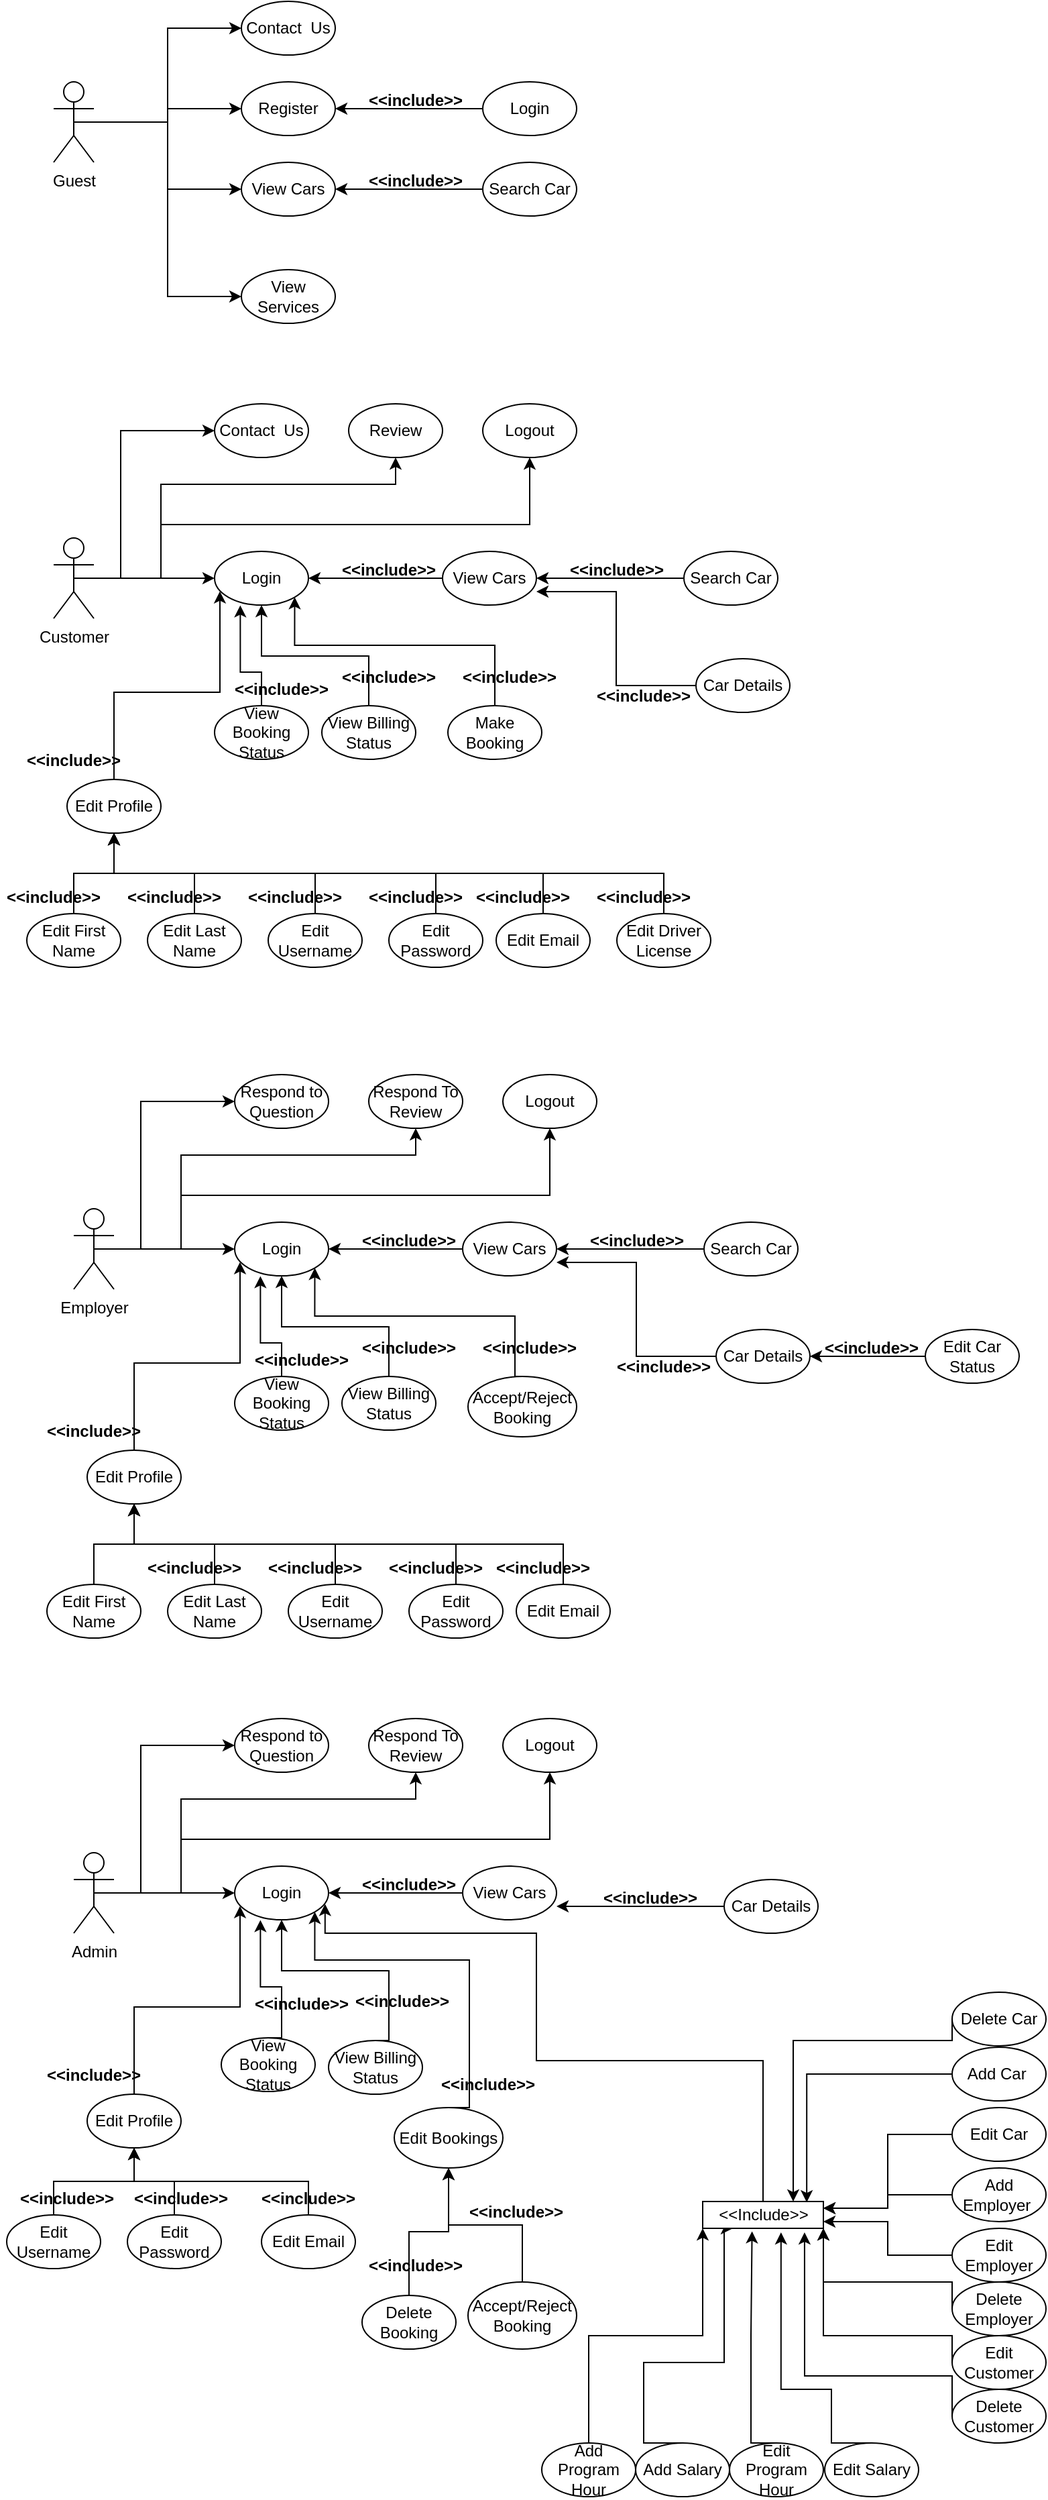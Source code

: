 <mxfile version="17.4.2" type="device"><diagram id="0hqBJmPK3wLR3zJQ7LjK" name="Page-1"><mxGraphModel dx="1038" dy="579" grid="1" gridSize="10" guides="1" tooltips="1" connect="1" arrows="1" fold="1" page="1" pageScale="1" pageWidth="827" pageHeight="1169" math="0" shadow="0"><root><mxCell id="0"/><mxCell id="1" parent="0"/><mxCell id="AiKi3YDi9k283Hp_ozmO-9" style="edgeStyle=orthogonalEdgeStyle;rounded=0;orthogonalLoop=1;jettySize=auto;html=1;exitX=0.5;exitY=0.5;exitDx=0;exitDy=0;exitPerimeter=0;entryX=0;entryY=0.5;entryDx=0;entryDy=0;" parent="1" source="AiKi3YDi9k283Hp_ozmO-1" target="AiKi3YDi9k283Hp_ozmO-4" edge="1"><mxGeometry relative="1" as="geometry"/></mxCell><mxCell id="AiKi3YDi9k283Hp_ozmO-10" style="edgeStyle=orthogonalEdgeStyle;rounded=0;orthogonalLoop=1;jettySize=auto;html=1;exitX=0.5;exitY=0.5;exitDx=0;exitDy=0;exitPerimeter=0;entryX=0;entryY=0.5;entryDx=0;entryDy=0;" parent="1" source="AiKi3YDi9k283Hp_ozmO-1" target="AiKi3YDi9k283Hp_ozmO-3" edge="1"><mxGeometry relative="1" as="geometry"/></mxCell><mxCell id="AiKi3YDi9k283Hp_ozmO-11" style="edgeStyle=orthogonalEdgeStyle;rounded=0;orthogonalLoop=1;jettySize=auto;html=1;exitX=0.5;exitY=0.5;exitDx=0;exitDy=0;exitPerimeter=0;entryX=0;entryY=0.5;entryDx=0;entryDy=0;" parent="1" source="AiKi3YDi9k283Hp_ozmO-1" target="AiKi3YDi9k283Hp_ozmO-2" edge="1"><mxGeometry relative="1" as="geometry"/></mxCell><mxCell id="AiKi3YDi9k283Hp_ozmO-12" style="edgeStyle=orthogonalEdgeStyle;rounded=0;orthogonalLoop=1;jettySize=auto;html=1;exitX=0.5;exitY=0.5;exitDx=0;exitDy=0;exitPerimeter=0;entryX=0;entryY=0.5;entryDx=0;entryDy=0;" parent="1" source="AiKi3YDi9k283Hp_ozmO-1" target="AiKi3YDi9k283Hp_ozmO-7" edge="1"><mxGeometry relative="1" as="geometry"/></mxCell><mxCell id="AiKi3YDi9k283Hp_ozmO-1" value="Guest&lt;br&gt;" style="shape=umlActor;verticalLabelPosition=bottom;verticalAlign=top;html=1;" parent="1" vertex="1"><mxGeometry x="50" y="80" width="30" height="60" as="geometry"/></mxCell><mxCell id="AiKi3YDi9k283Hp_ozmO-2" value="Contact&amp;nbsp; Us" style="ellipse;whiteSpace=wrap;html=1;" parent="1" vertex="1"><mxGeometry x="190" y="20" width="70" height="40" as="geometry"/></mxCell><mxCell id="AiKi3YDi9k283Hp_ozmO-3" value="Register" style="ellipse;whiteSpace=wrap;html=1;" parent="1" vertex="1"><mxGeometry x="190" y="80" width="70" height="40" as="geometry"/></mxCell><mxCell id="AiKi3YDi9k283Hp_ozmO-4" value="View Cars" style="ellipse;whiteSpace=wrap;html=1;" parent="1" vertex="1"><mxGeometry x="190" y="140" width="70" height="40" as="geometry"/></mxCell><mxCell id="AiKi3YDi9k283Hp_ozmO-14" style="edgeStyle=orthogonalEdgeStyle;rounded=0;orthogonalLoop=1;jettySize=auto;html=1;exitX=0;exitY=0.5;exitDx=0;exitDy=0;entryX=1;entryY=0.5;entryDx=0;entryDy=0;" parent="1" source="AiKi3YDi9k283Hp_ozmO-5" target="AiKi3YDi9k283Hp_ozmO-4" edge="1"><mxGeometry relative="1" as="geometry"/></mxCell><mxCell id="AiKi3YDi9k283Hp_ozmO-5" value="Search Car" style="ellipse;whiteSpace=wrap;html=1;" parent="1" vertex="1"><mxGeometry x="370" y="140" width="70" height="40" as="geometry"/></mxCell><mxCell id="AiKi3YDi9k283Hp_ozmO-7" value="View Services" style="ellipse;whiteSpace=wrap;html=1;" parent="1" vertex="1"><mxGeometry x="190" y="220" width="70" height="40" as="geometry"/></mxCell><mxCell id="AiKi3YDi9k283Hp_ozmO-13" style="edgeStyle=orthogonalEdgeStyle;rounded=0;orthogonalLoop=1;jettySize=auto;html=1;exitX=0;exitY=0.5;exitDx=0;exitDy=0;entryX=1;entryY=0.5;entryDx=0;entryDy=0;" parent="1" source="AiKi3YDi9k283Hp_ozmO-8" target="AiKi3YDi9k283Hp_ozmO-3" edge="1"><mxGeometry relative="1" as="geometry"/></mxCell><mxCell id="AiKi3YDi9k283Hp_ozmO-8" value="Login" style="ellipse;whiteSpace=wrap;html=1;" parent="1" vertex="1"><mxGeometry x="370" y="80" width="70" height="40" as="geometry"/></mxCell><mxCell id="AiKi3YDi9k283Hp_ozmO-15" value="&lt;&lt;include&gt;&gt;" style="text;align=center;fontStyle=1;verticalAlign=middle;spacingLeft=3;spacingRight=3;strokeColor=none;rotatable=0;points=[[0,0.5],[1,0.5]];portConstraint=eastwest;" parent="1" vertex="1"><mxGeometry x="280" y="140" width="80" height="26" as="geometry"/></mxCell><mxCell id="AiKi3YDi9k283Hp_ozmO-16" value="&lt;&lt;include&gt;&gt;" style="text;align=center;fontStyle=1;verticalAlign=middle;spacingLeft=3;spacingRight=3;strokeColor=none;rotatable=0;points=[[0,0.5],[1,0.5]];portConstraint=eastwest;" parent="1" vertex="1"><mxGeometry x="280" y="80" width="80" height="26" as="geometry"/></mxCell><mxCell id="AiKi3YDi9k283Hp_ozmO-63" style="edgeStyle=orthogonalEdgeStyle;rounded=0;orthogonalLoop=1;jettySize=auto;html=1;exitX=0.5;exitY=0.5;exitDx=0;exitDy=0;exitPerimeter=0;entryX=0;entryY=0.5;entryDx=0;entryDy=0;" parent="1" source="AiKi3YDi9k283Hp_ozmO-22" target="AiKi3YDi9k283Hp_ozmO-26" edge="1"><mxGeometry relative="1" as="geometry"/></mxCell><mxCell id="AiKi3YDi9k283Hp_ozmO-64" style="edgeStyle=orthogonalEdgeStyle;rounded=0;orthogonalLoop=1;jettySize=auto;html=1;exitX=0.5;exitY=0.5;exitDx=0;exitDy=0;exitPerimeter=0;entryX=0;entryY=0.5;entryDx=0;entryDy=0;" parent="1" source="AiKi3YDi9k283Hp_ozmO-22" target="AiKi3YDi9k283Hp_ozmO-27" edge="1"><mxGeometry relative="1" as="geometry"><Array as="points"><mxPoint x="100" y="450"/><mxPoint x="100" y="340"/></Array></mxGeometry></mxCell><mxCell id="AiKi3YDi9k283Hp_ozmO-65" style="edgeStyle=orthogonalEdgeStyle;rounded=0;orthogonalLoop=1;jettySize=auto;html=1;exitX=0.5;exitY=0.5;exitDx=0;exitDy=0;exitPerimeter=0;entryX=0.5;entryY=1;entryDx=0;entryDy=0;" parent="1" source="AiKi3YDi9k283Hp_ozmO-22" target="AiKi3YDi9k283Hp_ozmO-28" edge="1"><mxGeometry relative="1" as="geometry"><Array as="points"><mxPoint x="130" y="450"/><mxPoint x="130" y="380"/><mxPoint x="305" y="380"/></Array></mxGeometry></mxCell><mxCell id="AiKi3YDi9k283Hp_ozmO-66" style="edgeStyle=orthogonalEdgeStyle;rounded=0;orthogonalLoop=1;jettySize=auto;html=1;exitX=0.5;exitY=0.5;exitDx=0;exitDy=0;exitPerimeter=0;entryX=0.5;entryY=1;entryDx=0;entryDy=0;" parent="1" source="AiKi3YDi9k283Hp_ozmO-22" target="AiKi3YDi9k283Hp_ozmO-29" edge="1"><mxGeometry relative="1" as="geometry"><Array as="points"><mxPoint x="130" y="450"/><mxPoint x="130" y="410"/><mxPoint x="405" y="410"/></Array></mxGeometry></mxCell><mxCell id="AiKi3YDi9k283Hp_ozmO-22" value="Customer" style="shape=umlActor;verticalLabelPosition=bottom;verticalAlign=top;html=1;" parent="1" vertex="1"><mxGeometry x="50" y="420" width="30" height="60" as="geometry"/></mxCell><mxCell id="AiKi3YDi9k283Hp_ozmO-26" value="Login" style="ellipse;whiteSpace=wrap;html=1;" parent="1" vertex="1"><mxGeometry x="170" y="430" width="70" height="40" as="geometry"/></mxCell><mxCell id="AiKi3YDi9k283Hp_ozmO-27" value="Contact&amp;nbsp; Us" style="ellipse;whiteSpace=wrap;html=1;" parent="1" vertex="1"><mxGeometry x="170" y="320" width="70" height="40" as="geometry"/></mxCell><mxCell id="AiKi3YDi9k283Hp_ozmO-28" value="Review" style="ellipse;whiteSpace=wrap;html=1;" parent="1" vertex="1"><mxGeometry x="270" y="320" width="70" height="40" as="geometry"/></mxCell><mxCell id="AiKi3YDi9k283Hp_ozmO-29" value="Logout" style="ellipse;whiteSpace=wrap;html=1;" parent="1" vertex="1"><mxGeometry x="370" y="320" width="70" height="40" as="geometry"/></mxCell><mxCell id="AiKi3YDi9k283Hp_ozmO-67" style="edgeStyle=orthogonalEdgeStyle;rounded=0;orthogonalLoop=1;jettySize=auto;html=1;exitX=0;exitY=0.5;exitDx=0;exitDy=0;entryX=1;entryY=0.5;entryDx=0;entryDy=0;" parent="1" source="AiKi3YDi9k283Hp_ozmO-31" target="AiKi3YDi9k283Hp_ozmO-26" edge="1"><mxGeometry relative="1" as="geometry"/></mxCell><mxCell id="AiKi3YDi9k283Hp_ozmO-31" value="View Cars" style="ellipse;whiteSpace=wrap;html=1;" parent="1" vertex="1"><mxGeometry x="340" y="430" width="70" height="40" as="geometry"/></mxCell><mxCell id="AiKi3YDi9k283Hp_ozmO-37" style="edgeStyle=orthogonalEdgeStyle;rounded=0;orthogonalLoop=1;jettySize=auto;html=1;exitX=0;exitY=0.5;exitDx=0;exitDy=0;entryX=1;entryY=0.5;entryDx=0;entryDy=0;" parent="1" source="AiKi3YDi9k283Hp_ozmO-32" target="AiKi3YDi9k283Hp_ozmO-31" edge="1"><mxGeometry relative="1" as="geometry"/></mxCell><mxCell id="AiKi3YDi9k283Hp_ozmO-32" value="Search Car" style="ellipse;whiteSpace=wrap;html=1;" parent="1" vertex="1"><mxGeometry x="520" y="430" width="70" height="40" as="geometry"/></mxCell><mxCell id="AiKi3YDi9k283Hp_ozmO-33" value="&lt;&lt;include&gt;&gt;" style="text;align=center;fontStyle=1;verticalAlign=middle;spacingLeft=3;spacingRight=3;strokeColor=none;rotatable=0;points=[[0,0.5],[1,0.5]];portConstraint=eastwest;" parent="1" vertex="1"><mxGeometry x="430" y="430" width="80" height="26" as="geometry"/></mxCell><mxCell id="AiKi3YDi9k283Hp_ozmO-34" style="edgeStyle=orthogonalEdgeStyle;rounded=0;orthogonalLoop=1;jettySize=auto;html=1;exitX=0;exitY=0.5;exitDx=0;exitDy=0;entryX=1;entryY=0.75;entryDx=0;entryDy=0;entryPerimeter=0;" parent="1" source="AiKi3YDi9k283Hp_ozmO-35" target="AiKi3YDi9k283Hp_ozmO-31" edge="1"><mxGeometry relative="1" as="geometry"/></mxCell><mxCell id="AiKi3YDi9k283Hp_ozmO-35" value="Car Details" style="ellipse;whiteSpace=wrap;html=1;" parent="1" vertex="1"><mxGeometry x="529" y="510" width="70" height="40" as="geometry"/></mxCell><mxCell id="AiKi3YDi9k283Hp_ozmO-36" value="&lt;&lt;include&gt;&gt;" style="text;align=center;fontStyle=1;verticalAlign=middle;spacingLeft=3;spacingRight=3;strokeColor=none;rotatable=0;points=[[0,0.5],[1,0.5]];portConstraint=eastwest;" parent="1" vertex="1"><mxGeometry x="450" y="524" width="80" height="26" as="geometry"/></mxCell><mxCell id="AiKi3YDi9k283Hp_ozmO-70" style="edgeStyle=orthogonalEdgeStyle;rounded=0;orthogonalLoop=1;jettySize=auto;html=1;exitX=0.5;exitY=0;exitDx=0;exitDy=0;entryX=1;entryY=1;entryDx=0;entryDy=0;" parent="1" source="AiKi3YDi9k283Hp_ozmO-38" target="AiKi3YDi9k283Hp_ozmO-26" edge="1"><mxGeometry relative="1" as="geometry"><Array as="points"><mxPoint x="379" y="500"/><mxPoint x="230" y="500"/></Array></mxGeometry></mxCell><mxCell id="AiKi3YDi9k283Hp_ozmO-38" value="Make Booking" style="ellipse;whiteSpace=wrap;html=1;" parent="1" vertex="1"><mxGeometry x="344" y="545" width="70" height="40" as="geometry"/></mxCell><mxCell id="AiKi3YDi9k283Hp_ozmO-68" style="edgeStyle=orthogonalEdgeStyle;rounded=0;orthogonalLoop=1;jettySize=auto;html=1;exitX=0.5;exitY=0;exitDx=0;exitDy=0;entryX=0.274;entryY=1.005;entryDx=0;entryDy=0;entryPerimeter=0;" parent="1" source="AiKi3YDi9k283Hp_ozmO-39" target="AiKi3YDi9k283Hp_ozmO-26" edge="1"><mxGeometry relative="1" as="geometry"><Array as="points"><mxPoint x="205" y="520"/><mxPoint x="189" y="520"/></Array></mxGeometry></mxCell><mxCell id="AiKi3YDi9k283Hp_ozmO-39" value="View Booking Status" style="ellipse;whiteSpace=wrap;html=1;" parent="1" vertex="1"><mxGeometry x="170" y="545" width="70" height="40" as="geometry"/></mxCell><mxCell id="AiKi3YDi9k283Hp_ozmO-69" style="edgeStyle=orthogonalEdgeStyle;rounded=0;orthogonalLoop=1;jettySize=auto;html=1;exitX=0.5;exitY=0;exitDx=0;exitDy=0;entryX=0.5;entryY=1;entryDx=0;entryDy=0;" parent="1" source="AiKi3YDi9k283Hp_ozmO-40" target="AiKi3YDi9k283Hp_ozmO-26" edge="1"><mxGeometry relative="1" as="geometry"><Array as="points"><mxPoint x="285" y="508"/><mxPoint x="205" y="508"/></Array></mxGeometry></mxCell><mxCell id="AiKi3YDi9k283Hp_ozmO-40" value="View Billing Status" style="ellipse;whiteSpace=wrap;html=1;" parent="1" vertex="1"><mxGeometry x="250" y="545" width="70" height="40" as="geometry"/></mxCell><mxCell id="AiKi3YDi9k283Hp_ozmO-62" style="edgeStyle=orthogonalEdgeStyle;rounded=0;orthogonalLoop=1;jettySize=auto;html=1;exitX=0.5;exitY=0;exitDx=0;exitDy=0;entryX=0.057;entryY=0.745;entryDx=0;entryDy=0;entryPerimeter=0;" parent="1" source="AiKi3YDi9k283Hp_ozmO-41" target="AiKi3YDi9k283Hp_ozmO-26" edge="1"><mxGeometry relative="1" as="geometry"/></mxCell><mxCell id="AiKi3YDi9k283Hp_ozmO-41" value="Edit Profile" style="ellipse;whiteSpace=wrap;html=1;" parent="1" vertex="1"><mxGeometry x="60" y="600" width="70" height="40" as="geometry"/></mxCell><mxCell id="AiKi3YDi9k283Hp_ozmO-54" style="edgeStyle=orthogonalEdgeStyle;rounded=0;orthogonalLoop=1;jettySize=auto;html=1;exitX=0.5;exitY=0;exitDx=0;exitDy=0;entryX=0.5;entryY=1;entryDx=0;entryDy=0;" parent="1" source="AiKi3YDi9k283Hp_ozmO-42" target="AiKi3YDi9k283Hp_ozmO-41" edge="1"><mxGeometry relative="1" as="geometry"/></mxCell><mxCell id="AiKi3YDi9k283Hp_ozmO-42" value="Edit First Name" style="ellipse;whiteSpace=wrap;html=1;" parent="1" vertex="1"><mxGeometry x="30" y="700" width="70" height="40" as="geometry"/></mxCell><mxCell id="AiKi3YDi9k283Hp_ozmO-56" style="edgeStyle=orthogonalEdgeStyle;rounded=0;orthogonalLoop=1;jettySize=auto;html=1;exitX=0.5;exitY=0;exitDx=0;exitDy=0;entryX=0.5;entryY=1;entryDx=0;entryDy=0;" parent="1" source="AiKi3YDi9k283Hp_ozmO-43" target="AiKi3YDi9k283Hp_ozmO-41" edge="1"><mxGeometry relative="1" as="geometry"/></mxCell><mxCell id="AiKi3YDi9k283Hp_ozmO-43" value="Edit Last Name" style="ellipse;whiteSpace=wrap;html=1;" parent="1" vertex="1"><mxGeometry x="120" y="700" width="70" height="40" as="geometry"/></mxCell><mxCell id="AiKi3YDi9k283Hp_ozmO-57" style="edgeStyle=orthogonalEdgeStyle;rounded=0;orthogonalLoop=1;jettySize=auto;html=1;exitX=0.5;exitY=0;exitDx=0;exitDy=0;entryX=0.5;entryY=1;entryDx=0;entryDy=0;" parent="1" source="AiKi3YDi9k283Hp_ozmO-44" target="AiKi3YDi9k283Hp_ozmO-41" edge="1"><mxGeometry relative="1" as="geometry"/></mxCell><mxCell id="AiKi3YDi9k283Hp_ozmO-44" value="Edit Username" style="ellipse;whiteSpace=wrap;html=1;" parent="1" vertex="1"><mxGeometry x="210" y="700" width="70" height="40" as="geometry"/></mxCell><mxCell id="AiKi3YDi9k283Hp_ozmO-59" style="edgeStyle=orthogonalEdgeStyle;rounded=0;orthogonalLoop=1;jettySize=auto;html=1;exitX=0.5;exitY=0;exitDx=0;exitDy=0;entryX=0.5;entryY=1;entryDx=0;entryDy=0;" parent="1" source="AiKi3YDi9k283Hp_ozmO-45" target="AiKi3YDi9k283Hp_ozmO-41" edge="1"><mxGeometry relative="1" as="geometry"/></mxCell><mxCell id="AiKi3YDi9k283Hp_ozmO-45" value="Edit Password" style="ellipse;whiteSpace=wrap;html=1;" parent="1" vertex="1"><mxGeometry x="300" y="700" width="70" height="40" as="geometry"/></mxCell><mxCell id="AiKi3YDi9k283Hp_ozmO-60" style="edgeStyle=orthogonalEdgeStyle;rounded=0;orthogonalLoop=1;jettySize=auto;html=1;exitX=0.5;exitY=0;exitDx=0;exitDy=0;entryX=0.5;entryY=1;entryDx=0;entryDy=0;" parent="1" source="AiKi3YDi9k283Hp_ozmO-46" target="AiKi3YDi9k283Hp_ozmO-41" edge="1"><mxGeometry relative="1" as="geometry"/></mxCell><mxCell id="AiKi3YDi9k283Hp_ozmO-46" value="Edit Email" style="ellipse;whiteSpace=wrap;html=1;" parent="1" vertex="1"><mxGeometry x="380" y="700" width="70" height="40" as="geometry"/></mxCell><mxCell id="AiKi3YDi9k283Hp_ozmO-61" style="edgeStyle=orthogonalEdgeStyle;rounded=0;orthogonalLoop=1;jettySize=auto;html=1;exitX=0.5;exitY=0;exitDx=0;exitDy=0;entryX=0.5;entryY=1;entryDx=0;entryDy=0;" parent="1" source="AiKi3YDi9k283Hp_ozmO-47" target="AiKi3YDi9k283Hp_ozmO-41" edge="1"><mxGeometry relative="1" as="geometry"/></mxCell><mxCell id="AiKi3YDi9k283Hp_ozmO-47" value="Edit Driver License" style="ellipse;whiteSpace=wrap;html=1;" parent="1" vertex="1"><mxGeometry x="470" y="700" width="70" height="40" as="geometry"/></mxCell><mxCell id="AiKi3YDi9k283Hp_ozmO-71" value="&lt;&lt;include&gt;&gt;" style="text;align=center;fontStyle=1;verticalAlign=middle;spacingLeft=3;spacingRight=3;strokeColor=none;rotatable=0;points=[[0,0.5],[1,0.5]];portConstraint=eastwest;" parent="1" vertex="1"><mxGeometry x="450" y="674" width="80" height="26" as="geometry"/></mxCell><mxCell id="AiKi3YDi9k283Hp_ozmO-72" value="&lt;&lt;include&gt;&gt;" style="text;align=center;fontStyle=1;verticalAlign=middle;spacingLeft=3;spacingRight=3;strokeColor=none;rotatable=0;points=[[0,0.5],[1,0.5]];portConstraint=eastwest;" parent="1" vertex="1"><mxGeometry x="360" y="674" width="80" height="26" as="geometry"/></mxCell><mxCell id="AiKi3YDi9k283Hp_ozmO-73" value="&lt;&lt;include&gt;&gt;" style="text;align=center;fontStyle=1;verticalAlign=middle;spacingLeft=3;spacingRight=3;strokeColor=none;rotatable=0;points=[[0,0.5],[1,0.5]];portConstraint=eastwest;" parent="1" vertex="1"><mxGeometry x="280" y="674" width="80" height="26" as="geometry"/></mxCell><mxCell id="AiKi3YDi9k283Hp_ozmO-74" value="&lt;&lt;include&gt;&gt;" style="text;align=center;fontStyle=1;verticalAlign=middle;spacingLeft=3;spacingRight=3;strokeColor=none;rotatable=0;points=[[0,0.5],[1,0.5]];portConstraint=eastwest;" parent="1" vertex="1"><mxGeometry x="190" y="674" width="80" height="26" as="geometry"/></mxCell><mxCell id="AiKi3YDi9k283Hp_ozmO-75" value="&lt;&lt;include&gt;&gt;" style="text;align=center;fontStyle=1;verticalAlign=middle;spacingLeft=3;spacingRight=3;strokeColor=none;rotatable=0;points=[[0,0.5],[1,0.5]];portConstraint=eastwest;" parent="1" vertex="1"><mxGeometry x="100" y="674" width="80" height="26" as="geometry"/></mxCell><mxCell id="AiKi3YDi9k283Hp_ozmO-76" value="&lt;&lt;include&gt;&gt;" style="text;align=center;fontStyle=1;verticalAlign=middle;spacingLeft=3;spacingRight=3;strokeColor=none;rotatable=0;points=[[0,0.5],[1,0.5]];portConstraint=eastwest;" parent="1" vertex="1"><mxGeometry x="10" y="674" width="80" height="26" as="geometry"/></mxCell><mxCell id="AiKi3YDi9k283Hp_ozmO-77" value="&lt;&lt;include&gt;&gt;" style="text;align=center;fontStyle=1;verticalAlign=middle;spacingLeft=3;spacingRight=3;strokeColor=none;rotatable=0;points=[[0,0.5],[1,0.5]];portConstraint=eastwest;" parent="1" vertex="1"><mxGeometry x="350" y="510" width="80" height="26" as="geometry"/></mxCell><mxCell id="AiKi3YDi9k283Hp_ozmO-78" value="&lt;&lt;include&gt;&gt;" style="text;align=center;fontStyle=1;verticalAlign=middle;spacingLeft=3;spacingRight=3;strokeColor=none;rotatable=0;points=[[0,0.5],[1,0.5]];portConstraint=eastwest;" parent="1" vertex="1"><mxGeometry x="260" y="510" width="80" height="26" as="geometry"/></mxCell><mxCell id="AiKi3YDi9k283Hp_ozmO-79" value="&lt;&lt;include&gt;&gt;" style="text;align=center;fontStyle=1;verticalAlign=middle;spacingLeft=3;spacingRight=3;strokeColor=none;rotatable=0;points=[[0,0.5],[1,0.5]];portConstraint=eastwest;" parent="1" vertex="1"><mxGeometry x="25" y="572" width="80" height="26" as="geometry"/></mxCell><mxCell id="AiKi3YDi9k283Hp_ozmO-80" value="&lt;&lt;include&gt;&gt;" style="text;align=center;fontStyle=1;verticalAlign=middle;spacingLeft=3;spacingRight=3;strokeColor=none;rotatable=0;points=[[0,0.5],[1,0.5]];portConstraint=eastwest;" parent="1" vertex="1"><mxGeometry x="180" y="519" width="80" height="26" as="geometry"/></mxCell><mxCell id="AiKi3YDi9k283Hp_ozmO-81" value="&lt;&lt;include&gt;&gt;" style="text;align=center;fontStyle=1;verticalAlign=middle;spacingLeft=3;spacingRight=3;strokeColor=none;rotatable=0;points=[[0,0.5],[1,0.5]];portConstraint=eastwest;" parent="1" vertex="1"><mxGeometry x="260" y="430" width="80" height="26" as="geometry"/></mxCell><mxCell id="AiKi3YDi9k283Hp_ozmO-85" style="edgeStyle=orthogonalEdgeStyle;rounded=0;orthogonalLoop=1;jettySize=auto;html=1;exitX=0.5;exitY=0.5;exitDx=0;exitDy=0;exitPerimeter=0;entryX=0;entryY=0.5;entryDx=0;entryDy=0;" parent="1" source="AiKi3YDi9k283Hp_ozmO-89" target="AiKi3YDi9k283Hp_ozmO-90" edge="1"><mxGeometry relative="1" as="geometry"/></mxCell><mxCell id="AiKi3YDi9k283Hp_ozmO-86" style="edgeStyle=orthogonalEdgeStyle;rounded=0;orthogonalLoop=1;jettySize=auto;html=1;exitX=0.5;exitY=0.5;exitDx=0;exitDy=0;exitPerimeter=0;entryX=0;entryY=0.5;entryDx=0;entryDy=0;" parent="1" source="AiKi3YDi9k283Hp_ozmO-89" target="AiKi3YDi9k283Hp_ozmO-91" edge="1"><mxGeometry relative="1" as="geometry"><Array as="points"><mxPoint x="115" y="950"/><mxPoint x="115" y="840"/></Array></mxGeometry></mxCell><mxCell id="AiKi3YDi9k283Hp_ozmO-87" style="edgeStyle=orthogonalEdgeStyle;rounded=0;orthogonalLoop=1;jettySize=auto;html=1;exitX=0.5;exitY=0.5;exitDx=0;exitDy=0;exitPerimeter=0;entryX=0.5;entryY=1;entryDx=0;entryDy=0;" parent="1" source="AiKi3YDi9k283Hp_ozmO-89" target="AiKi3YDi9k283Hp_ozmO-92" edge="1"><mxGeometry relative="1" as="geometry"><Array as="points"><mxPoint x="145" y="950"/><mxPoint x="145" y="880"/><mxPoint x="320" y="880"/></Array></mxGeometry></mxCell><mxCell id="AiKi3YDi9k283Hp_ozmO-88" style="edgeStyle=orthogonalEdgeStyle;rounded=0;orthogonalLoop=1;jettySize=auto;html=1;exitX=0.5;exitY=0.5;exitDx=0;exitDy=0;exitPerimeter=0;entryX=0.5;entryY=1;entryDx=0;entryDy=0;" parent="1" source="AiKi3YDi9k283Hp_ozmO-89" target="AiKi3YDi9k283Hp_ozmO-93" edge="1"><mxGeometry relative="1" as="geometry"><Array as="points"><mxPoint x="145" y="950"/><mxPoint x="145" y="910"/><mxPoint x="420" y="910"/></Array></mxGeometry></mxCell><mxCell id="AiKi3YDi9k283Hp_ozmO-89" value="Employer" style="shape=umlActor;verticalLabelPosition=bottom;verticalAlign=top;html=1;" parent="1" vertex="1"><mxGeometry x="65" y="920" width="30" height="60" as="geometry"/></mxCell><mxCell id="AiKi3YDi9k283Hp_ozmO-90" value="Login" style="ellipse;whiteSpace=wrap;html=1;" parent="1" vertex="1"><mxGeometry x="185" y="930" width="70" height="40" as="geometry"/></mxCell><mxCell id="AiKi3YDi9k283Hp_ozmO-91" value="Respond to Question" style="ellipse;whiteSpace=wrap;html=1;" parent="1" vertex="1"><mxGeometry x="185" y="820" width="70" height="40" as="geometry"/></mxCell><mxCell id="AiKi3YDi9k283Hp_ozmO-92" value="Respond To Review" style="ellipse;whiteSpace=wrap;html=1;" parent="1" vertex="1"><mxGeometry x="285" y="820" width="70" height="40" as="geometry"/></mxCell><mxCell id="AiKi3YDi9k283Hp_ozmO-93" value="Logout" style="ellipse;whiteSpace=wrap;html=1;" parent="1" vertex="1"><mxGeometry x="385" y="820" width="70" height="40" as="geometry"/></mxCell><mxCell id="AiKi3YDi9k283Hp_ozmO-94" style="edgeStyle=orthogonalEdgeStyle;rounded=0;orthogonalLoop=1;jettySize=auto;html=1;exitX=0;exitY=0.5;exitDx=0;exitDy=0;entryX=1;entryY=0.5;entryDx=0;entryDy=0;" parent="1" source="AiKi3YDi9k283Hp_ozmO-95" target="AiKi3YDi9k283Hp_ozmO-90" edge="1"><mxGeometry relative="1" as="geometry"/></mxCell><mxCell id="AiKi3YDi9k283Hp_ozmO-95" value="View Cars" style="ellipse;whiteSpace=wrap;html=1;" parent="1" vertex="1"><mxGeometry x="355" y="930" width="70" height="40" as="geometry"/></mxCell><mxCell id="AiKi3YDi9k283Hp_ozmO-96" style="edgeStyle=orthogonalEdgeStyle;rounded=0;orthogonalLoop=1;jettySize=auto;html=1;exitX=0;exitY=0.5;exitDx=0;exitDy=0;entryX=1;entryY=0.5;entryDx=0;entryDy=0;" parent="1" source="AiKi3YDi9k283Hp_ozmO-97" target="AiKi3YDi9k283Hp_ozmO-95" edge="1"><mxGeometry relative="1" as="geometry"/></mxCell><mxCell id="AiKi3YDi9k283Hp_ozmO-97" value="Search Car" style="ellipse;whiteSpace=wrap;html=1;" parent="1" vertex="1"><mxGeometry x="535" y="930" width="70" height="40" as="geometry"/></mxCell><mxCell id="AiKi3YDi9k283Hp_ozmO-98" value="&lt;&lt;include&gt;&gt;" style="text;align=center;fontStyle=1;verticalAlign=middle;spacingLeft=3;spacingRight=3;strokeColor=none;rotatable=0;points=[[0,0.5],[1,0.5]];portConstraint=eastwest;" parent="1" vertex="1"><mxGeometry x="445" y="930" width="80" height="26" as="geometry"/></mxCell><mxCell id="AiKi3YDi9k283Hp_ozmO-99" style="edgeStyle=orthogonalEdgeStyle;rounded=0;orthogonalLoop=1;jettySize=auto;html=1;exitX=0;exitY=0.5;exitDx=0;exitDy=0;entryX=1;entryY=0.75;entryDx=0;entryDy=0;entryPerimeter=0;" parent="1" source="AiKi3YDi9k283Hp_ozmO-100" target="AiKi3YDi9k283Hp_ozmO-95" edge="1"><mxGeometry relative="1" as="geometry"/></mxCell><mxCell id="AiKi3YDi9k283Hp_ozmO-100" value="Car Details" style="ellipse;whiteSpace=wrap;html=1;" parent="1" vertex="1"><mxGeometry x="544" y="1010" width="70" height="40" as="geometry"/></mxCell><mxCell id="AiKi3YDi9k283Hp_ozmO-101" value="&lt;&lt;include&gt;&gt;" style="text;align=center;fontStyle=1;verticalAlign=middle;spacingLeft=3;spacingRight=3;strokeColor=none;rotatable=0;points=[[0,0.5],[1,0.5]];portConstraint=eastwest;" parent="1" vertex="1"><mxGeometry x="465" y="1024" width="80" height="26" as="geometry"/></mxCell><mxCell id="AiKi3YDi9k283Hp_ozmO-102" style="edgeStyle=orthogonalEdgeStyle;rounded=0;orthogonalLoop=1;jettySize=auto;html=1;exitX=0.5;exitY=0;exitDx=0;exitDy=0;entryX=1;entryY=1;entryDx=0;entryDy=0;" parent="1" source="AiKi3YDi9k283Hp_ozmO-103" target="AiKi3YDi9k283Hp_ozmO-90" edge="1"><mxGeometry relative="1" as="geometry"><Array as="points"><mxPoint x="394" y="1000"/><mxPoint x="245" y="1000"/></Array></mxGeometry></mxCell><mxCell id="AiKi3YDi9k283Hp_ozmO-103" value="Accept/Reject Booking" style="ellipse;whiteSpace=wrap;html=1;" parent="1" vertex="1"><mxGeometry x="359" y="1045" width="81" height="45" as="geometry"/></mxCell><mxCell id="AiKi3YDi9k283Hp_ozmO-104" style="edgeStyle=orthogonalEdgeStyle;rounded=0;orthogonalLoop=1;jettySize=auto;html=1;exitX=0.5;exitY=0;exitDx=0;exitDy=0;entryX=0.274;entryY=1.005;entryDx=0;entryDy=0;entryPerimeter=0;" parent="1" source="AiKi3YDi9k283Hp_ozmO-105" target="AiKi3YDi9k283Hp_ozmO-90" edge="1"><mxGeometry relative="1" as="geometry"><Array as="points"><mxPoint x="220" y="1020"/><mxPoint x="204" y="1020"/></Array></mxGeometry></mxCell><mxCell id="AiKi3YDi9k283Hp_ozmO-105" value="View Booking Status" style="ellipse;whiteSpace=wrap;html=1;" parent="1" vertex="1"><mxGeometry x="185" y="1045" width="70" height="40" as="geometry"/></mxCell><mxCell id="AiKi3YDi9k283Hp_ozmO-106" style="edgeStyle=orthogonalEdgeStyle;rounded=0;orthogonalLoop=1;jettySize=auto;html=1;exitX=0.5;exitY=0;exitDx=0;exitDy=0;entryX=0.5;entryY=1;entryDx=0;entryDy=0;" parent="1" source="AiKi3YDi9k283Hp_ozmO-107" target="AiKi3YDi9k283Hp_ozmO-90" edge="1"><mxGeometry relative="1" as="geometry"><Array as="points"><mxPoint x="300" y="1008"/><mxPoint x="220" y="1008"/></Array></mxGeometry></mxCell><mxCell id="AiKi3YDi9k283Hp_ozmO-107" value="View Billing Status" style="ellipse;whiteSpace=wrap;html=1;" parent="1" vertex="1"><mxGeometry x="265" y="1045" width="70" height="40" as="geometry"/></mxCell><mxCell id="AiKi3YDi9k283Hp_ozmO-108" style="edgeStyle=orthogonalEdgeStyle;rounded=0;orthogonalLoop=1;jettySize=auto;html=1;exitX=0.5;exitY=0;exitDx=0;exitDy=0;entryX=0.057;entryY=0.745;entryDx=0;entryDy=0;entryPerimeter=0;" parent="1" source="AiKi3YDi9k283Hp_ozmO-109" target="AiKi3YDi9k283Hp_ozmO-90" edge="1"><mxGeometry relative="1" as="geometry"/></mxCell><mxCell id="AiKi3YDi9k283Hp_ozmO-109" value="Edit Profile" style="ellipse;whiteSpace=wrap;html=1;" parent="1" vertex="1"><mxGeometry x="75" y="1100" width="70" height="40" as="geometry"/></mxCell><mxCell id="AiKi3YDi9k283Hp_ozmO-110" style="edgeStyle=orthogonalEdgeStyle;rounded=0;orthogonalLoop=1;jettySize=auto;html=1;exitX=0.5;exitY=0;exitDx=0;exitDy=0;entryX=0.5;entryY=1;entryDx=0;entryDy=0;" parent="1" source="AiKi3YDi9k283Hp_ozmO-111" target="AiKi3YDi9k283Hp_ozmO-109" edge="1"><mxGeometry relative="1" as="geometry"/></mxCell><mxCell id="AiKi3YDi9k283Hp_ozmO-111" value="Edit First Name" style="ellipse;whiteSpace=wrap;html=1;" parent="1" vertex="1"><mxGeometry x="45" y="1200" width="70" height="40" as="geometry"/></mxCell><mxCell id="AiKi3YDi9k283Hp_ozmO-112" style="edgeStyle=orthogonalEdgeStyle;rounded=0;orthogonalLoop=1;jettySize=auto;html=1;exitX=0.5;exitY=0;exitDx=0;exitDy=0;entryX=0.5;entryY=1;entryDx=0;entryDy=0;" parent="1" source="AiKi3YDi9k283Hp_ozmO-113" target="AiKi3YDi9k283Hp_ozmO-109" edge="1"><mxGeometry relative="1" as="geometry"/></mxCell><mxCell id="AiKi3YDi9k283Hp_ozmO-113" value="Edit Last Name" style="ellipse;whiteSpace=wrap;html=1;" parent="1" vertex="1"><mxGeometry x="135" y="1200" width="70" height="40" as="geometry"/></mxCell><mxCell id="AiKi3YDi9k283Hp_ozmO-114" style="edgeStyle=orthogonalEdgeStyle;rounded=0;orthogonalLoop=1;jettySize=auto;html=1;exitX=0.5;exitY=0;exitDx=0;exitDy=0;entryX=0.5;entryY=1;entryDx=0;entryDy=0;" parent="1" source="AiKi3YDi9k283Hp_ozmO-115" target="AiKi3YDi9k283Hp_ozmO-109" edge="1"><mxGeometry relative="1" as="geometry"/></mxCell><mxCell id="AiKi3YDi9k283Hp_ozmO-115" value="Edit Username" style="ellipse;whiteSpace=wrap;html=1;" parent="1" vertex="1"><mxGeometry x="225" y="1200" width="70" height="40" as="geometry"/></mxCell><mxCell id="AiKi3YDi9k283Hp_ozmO-116" style="edgeStyle=orthogonalEdgeStyle;rounded=0;orthogonalLoop=1;jettySize=auto;html=1;exitX=0.5;exitY=0;exitDx=0;exitDy=0;entryX=0.5;entryY=1;entryDx=0;entryDy=0;" parent="1" source="AiKi3YDi9k283Hp_ozmO-117" target="AiKi3YDi9k283Hp_ozmO-109" edge="1"><mxGeometry relative="1" as="geometry"/></mxCell><mxCell id="AiKi3YDi9k283Hp_ozmO-117" value="Edit Password" style="ellipse;whiteSpace=wrap;html=1;" parent="1" vertex="1"><mxGeometry x="315" y="1200" width="70" height="40" as="geometry"/></mxCell><mxCell id="AiKi3YDi9k283Hp_ozmO-118" style="edgeStyle=orthogonalEdgeStyle;rounded=0;orthogonalLoop=1;jettySize=auto;html=1;exitX=0.5;exitY=0;exitDx=0;exitDy=0;entryX=0.5;entryY=1;entryDx=0;entryDy=0;" parent="1" source="AiKi3YDi9k283Hp_ozmO-119" target="AiKi3YDi9k283Hp_ozmO-109" edge="1"><mxGeometry relative="1" as="geometry"/></mxCell><mxCell id="AiKi3YDi9k283Hp_ozmO-119" value="Edit Email" style="ellipse;whiteSpace=wrap;html=1;" parent="1" vertex="1"><mxGeometry x="395" y="1200" width="70" height="40" as="geometry"/></mxCell><mxCell id="AiKi3YDi9k283Hp_ozmO-123" value="&lt;&lt;include&gt;&gt;" style="text;align=center;fontStyle=1;verticalAlign=middle;spacingLeft=3;spacingRight=3;strokeColor=none;rotatable=0;points=[[0,0.5],[1,0.5]];portConstraint=eastwest;" parent="1" vertex="1"><mxGeometry x="375" y="1174" width="80" height="26" as="geometry"/></mxCell><mxCell id="AiKi3YDi9k283Hp_ozmO-124" value="&lt;&lt;include&gt;&gt;" style="text;align=center;fontStyle=1;verticalAlign=middle;spacingLeft=3;spacingRight=3;strokeColor=none;rotatable=0;points=[[0,0.5],[1,0.5]];portConstraint=eastwest;" parent="1" vertex="1"><mxGeometry x="295" y="1174" width="80" height="26" as="geometry"/></mxCell><mxCell id="AiKi3YDi9k283Hp_ozmO-125" value="&lt;&lt;include&gt;&gt;" style="text;align=center;fontStyle=1;verticalAlign=middle;spacingLeft=3;spacingRight=3;strokeColor=none;rotatable=0;points=[[0,0.5],[1,0.5]];portConstraint=eastwest;" parent="1" vertex="1"><mxGeometry x="205" y="1174" width="80" height="26" as="geometry"/></mxCell><mxCell id="AiKi3YDi9k283Hp_ozmO-126" value="&lt;&lt;include&gt;&gt;" style="text;align=center;fontStyle=1;verticalAlign=middle;spacingLeft=3;spacingRight=3;strokeColor=none;rotatable=0;points=[[0,0.5],[1,0.5]];portConstraint=eastwest;" parent="1" vertex="1"><mxGeometry x="115" y="1174" width="80" height="26" as="geometry"/></mxCell><mxCell id="AiKi3YDi9k283Hp_ozmO-127" value="&lt;&lt;include&gt;&gt;" style="text;align=center;fontStyle=1;verticalAlign=middle;spacingLeft=3;spacingRight=3;strokeColor=none;rotatable=0;points=[[0,0.5],[1,0.5]];portConstraint=eastwest;" parent="1" vertex="1"><mxGeometry x="365" y="1010" width="80" height="26" as="geometry"/></mxCell><mxCell id="AiKi3YDi9k283Hp_ozmO-128" value="&lt;&lt;include&gt;&gt;" style="text;align=center;fontStyle=1;verticalAlign=middle;spacingLeft=3;spacingRight=3;strokeColor=none;rotatable=0;points=[[0,0.5],[1,0.5]];portConstraint=eastwest;" parent="1" vertex="1"><mxGeometry x="275" y="1010" width="80" height="26" as="geometry"/></mxCell><mxCell id="AiKi3YDi9k283Hp_ozmO-129" value="&lt;&lt;include&gt;&gt;" style="text;align=center;fontStyle=1;verticalAlign=middle;spacingLeft=3;spacingRight=3;strokeColor=none;rotatable=0;points=[[0,0.5],[1,0.5]];portConstraint=eastwest;" parent="1" vertex="1"><mxGeometry x="40" y="1072" width="80" height="26" as="geometry"/></mxCell><mxCell id="AiKi3YDi9k283Hp_ozmO-130" value="&lt;&lt;include&gt;&gt;" style="text;align=center;fontStyle=1;verticalAlign=middle;spacingLeft=3;spacingRight=3;strokeColor=none;rotatable=0;points=[[0,0.5],[1,0.5]];portConstraint=eastwest;" parent="1" vertex="1"><mxGeometry x="195" y="1019" width="80" height="26" as="geometry"/></mxCell><mxCell id="AiKi3YDi9k283Hp_ozmO-131" value="&lt;&lt;include&gt;&gt;" style="text;align=center;fontStyle=1;verticalAlign=middle;spacingLeft=3;spacingRight=3;strokeColor=none;rotatable=0;points=[[0,0.5],[1,0.5]];portConstraint=eastwest;" parent="1" vertex="1"><mxGeometry x="275" y="930" width="80" height="26" as="geometry"/></mxCell><mxCell id="AiKi3YDi9k283Hp_ozmO-136" style="edgeStyle=orthogonalEdgeStyle;rounded=0;orthogonalLoop=1;jettySize=auto;html=1;exitX=0;exitY=0.5;exitDx=0;exitDy=0;entryX=1;entryY=0.5;entryDx=0;entryDy=0;" parent="1" source="AiKi3YDi9k283Hp_ozmO-135" target="AiKi3YDi9k283Hp_ozmO-100" edge="1"><mxGeometry relative="1" as="geometry"/></mxCell><mxCell id="AiKi3YDi9k283Hp_ozmO-135" value="Edit Car Status" style="ellipse;whiteSpace=wrap;html=1;" parent="1" vertex="1"><mxGeometry x="700" y="1010" width="70" height="40" as="geometry"/></mxCell><mxCell id="AiKi3YDi9k283Hp_ozmO-137" value="&lt;&lt;include&gt;&gt;" style="text;align=center;fontStyle=1;verticalAlign=middle;spacingLeft=3;spacingRight=3;strokeColor=none;rotatable=0;points=[[0,0.5],[1,0.5]];portConstraint=eastwest;" parent="1" vertex="1"><mxGeometry x="620" y="1010" width="80" height="26" as="geometry"/></mxCell><mxCell id="AiKi3YDi9k283Hp_ozmO-138" style="edgeStyle=orthogonalEdgeStyle;rounded=0;orthogonalLoop=1;jettySize=auto;html=1;exitX=0.5;exitY=0.5;exitDx=0;exitDy=0;exitPerimeter=0;entryX=0;entryY=0.5;entryDx=0;entryDy=0;" parent="1" source="AiKi3YDi9k283Hp_ozmO-142" target="AiKi3YDi9k283Hp_ozmO-143" edge="1"><mxGeometry relative="1" as="geometry"/></mxCell><mxCell id="AiKi3YDi9k283Hp_ozmO-139" style="edgeStyle=orthogonalEdgeStyle;rounded=0;orthogonalLoop=1;jettySize=auto;html=1;exitX=0.5;exitY=0.5;exitDx=0;exitDy=0;exitPerimeter=0;entryX=0;entryY=0.5;entryDx=0;entryDy=0;" parent="1" source="AiKi3YDi9k283Hp_ozmO-142" target="AiKi3YDi9k283Hp_ozmO-144" edge="1"><mxGeometry relative="1" as="geometry"><Array as="points"><mxPoint x="115" y="1430"/><mxPoint x="115" y="1320"/></Array></mxGeometry></mxCell><mxCell id="AiKi3YDi9k283Hp_ozmO-140" style="edgeStyle=orthogonalEdgeStyle;rounded=0;orthogonalLoop=1;jettySize=auto;html=1;exitX=0.5;exitY=0.5;exitDx=0;exitDy=0;exitPerimeter=0;entryX=0.5;entryY=1;entryDx=0;entryDy=0;" parent="1" source="AiKi3YDi9k283Hp_ozmO-142" target="AiKi3YDi9k283Hp_ozmO-145" edge="1"><mxGeometry relative="1" as="geometry"><Array as="points"><mxPoint x="145" y="1430"/><mxPoint x="145" y="1360"/><mxPoint x="320" y="1360"/></Array></mxGeometry></mxCell><mxCell id="AiKi3YDi9k283Hp_ozmO-141" style="edgeStyle=orthogonalEdgeStyle;rounded=0;orthogonalLoop=1;jettySize=auto;html=1;exitX=0.5;exitY=0.5;exitDx=0;exitDy=0;exitPerimeter=0;entryX=0.5;entryY=1;entryDx=0;entryDy=0;" parent="1" source="AiKi3YDi9k283Hp_ozmO-142" target="AiKi3YDi9k283Hp_ozmO-146" edge="1"><mxGeometry relative="1" as="geometry"><Array as="points"><mxPoint x="145" y="1430"/><mxPoint x="145" y="1390"/><mxPoint x="420" y="1390"/></Array></mxGeometry></mxCell><mxCell id="AiKi3YDi9k283Hp_ozmO-142" value="Admin" style="shape=umlActor;verticalLabelPosition=bottom;verticalAlign=top;html=1;" parent="1" vertex="1"><mxGeometry x="65" y="1400" width="30" height="60" as="geometry"/></mxCell><mxCell id="AiKi3YDi9k283Hp_ozmO-143" value="Login" style="ellipse;whiteSpace=wrap;html=1;" parent="1" vertex="1"><mxGeometry x="185" y="1410" width="70" height="40" as="geometry"/></mxCell><mxCell id="AiKi3YDi9k283Hp_ozmO-144" value="Respond to Question" style="ellipse;whiteSpace=wrap;html=1;" parent="1" vertex="1"><mxGeometry x="185" y="1300" width="70" height="40" as="geometry"/></mxCell><mxCell id="AiKi3YDi9k283Hp_ozmO-145" value="Respond To Review" style="ellipse;whiteSpace=wrap;html=1;" parent="1" vertex="1"><mxGeometry x="285" y="1300" width="70" height="40" as="geometry"/></mxCell><mxCell id="AiKi3YDi9k283Hp_ozmO-146" value="Logout" style="ellipse;whiteSpace=wrap;html=1;" parent="1" vertex="1"><mxGeometry x="385" y="1300" width="70" height="40" as="geometry"/></mxCell><mxCell id="AiKi3YDi9k283Hp_ozmO-147" style="edgeStyle=orthogonalEdgeStyle;rounded=0;orthogonalLoop=1;jettySize=auto;html=1;exitX=0;exitY=0.5;exitDx=0;exitDy=0;entryX=1;entryY=0.5;entryDx=0;entryDy=0;" parent="1" source="AiKi3YDi9k283Hp_ozmO-148" target="AiKi3YDi9k283Hp_ozmO-143" edge="1"><mxGeometry relative="1" as="geometry"/></mxCell><mxCell id="AiKi3YDi9k283Hp_ozmO-148" value="View Cars" style="ellipse;whiteSpace=wrap;html=1;" parent="1" vertex="1"><mxGeometry x="355" y="1410" width="70" height="40" as="geometry"/></mxCell><mxCell id="AiKi3YDi9k283Hp_ozmO-152" style="edgeStyle=orthogonalEdgeStyle;rounded=0;orthogonalLoop=1;jettySize=auto;html=1;exitX=0;exitY=0.5;exitDx=0;exitDy=0;entryX=1;entryY=0.75;entryDx=0;entryDy=0;entryPerimeter=0;" parent="1" source="AiKi3YDi9k283Hp_ozmO-153" target="AiKi3YDi9k283Hp_ozmO-148" edge="1"><mxGeometry relative="1" as="geometry"/></mxCell><mxCell id="AiKi3YDi9k283Hp_ozmO-153" value="Car Details" style="ellipse;whiteSpace=wrap;html=1;" parent="1" vertex="1"><mxGeometry x="550" y="1420" width="70" height="40" as="geometry"/></mxCell><mxCell id="AiKi3YDi9k283Hp_ozmO-154" value="&lt;&lt;include&gt;&gt;" style="text;align=center;fontStyle=1;verticalAlign=middle;spacingLeft=3;spacingRight=3;strokeColor=none;rotatable=0;points=[[0,0.5],[1,0.5]];portConstraint=eastwest;" parent="1" vertex="1"><mxGeometry x="455" y="1420" width="80" height="26" as="geometry"/></mxCell><mxCell id="AiKi3YDi9k283Hp_ozmO-155" style="edgeStyle=orthogonalEdgeStyle;rounded=0;orthogonalLoop=1;jettySize=auto;html=1;exitX=0.5;exitY=0;exitDx=0;exitDy=0;entryX=1;entryY=1;entryDx=0;entryDy=0;" parent="1" source="AiKi3YDi9k283Hp_ozmO-156" target="AiKi3YDi9k283Hp_ozmO-143" edge="1"><mxGeometry relative="1" as="geometry"><Array as="points"><mxPoint x="360" y="1590"/><mxPoint x="360" y="1480"/><mxPoint x="245" y="1480"/></Array></mxGeometry></mxCell><mxCell id="AiKi3YDi9k283Hp_ozmO-156" value="Edit Bookings" style="ellipse;whiteSpace=wrap;html=1;" parent="1" vertex="1"><mxGeometry x="304" y="1590" width="81" height="45" as="geometry"/></mxCell><mxCell id="AiKi3YDi9k283Hp_ozmO-157" style="edgeStyle=orthogonalEdgeStyle;rounded=0;orthogonalLoop=1;jettySize=auto;html=1;exitX=0.5;exitY=0;exitDx=0;exitDy=0;entryX=0.274;entryY=1.005;entryDx=0;entryDy=0;entryPerimeter=0;" parent="1" source="AiKi3YDi9k283Hp_ozmO-158" target="AiKi3YDi9k283Hp_ozmO-143" edge="1"><mxGeometry relative="1" as="geometry"><Array as="points"><mxPoint x="220" y="1500"/><mxPoint x="204" y="1500"/></Array></mxGeometry></mxCell><mxCell id="AiKi3YDi9k283Hp_ozmO-158" value="View Booking Status" style="ellipse;whiteSpace=wrap;html=1;" parent="1" vertex="1"><mxGeometry x="175" y="1538" width="70" height="40" as="geometry"/></mxCell><mxCell id="AiKi3YDi9k283Hp_ozmO-159" style="edgeStyle=orthogonalEdgeStyle;rounded=0;orthogonalLoop=1;jettySize=auto;html=1;exitX=0.5;exitY=0;exitDx=0;exitDy=0;entryX=0.5;entryY=1;entryDx=0;entryDy=0;" parent="1" source="AiKi3YDi9k283Hp_ozmO-160" target="AiKi3YDi9k283Hp_ozmO-143" edge="1"><mxGeometry relative="1" as="geometry"><Array as="points"><mxPoint x="300" y="1488"/><mxPoint x="220" y="1488"/></Array></mxGeometry></mxCell><mxCell id="AiKi3YDi9k283Hp_ozmO-160" value="View Billing Status" style="ellipse;whiteSpace=wrap;html=1;" parent="1" vertex="1"><mxGeometry x="255" y="1540" width="70" height="40" as="geometry"/></mxCell><mxCell id="AiKi3YDi9k283Hp_ozmO-161" style="edgeStyle=orthogonalEdgeStyle;rounded=0;orthogonalLoop=1;jettySize=auto;html=1;exitX=0.5;exitY=0;exitDx=0;exitDy=0;entryX=0.057;entryY=0.745;entryDx=0;entryDy=0;entryPerimeter=0;" parent="1" source="AiKi3YDi9k283Hp_ozmO-162" target="AiKi3YDi9k283Hp_ozmO-143" edge="1"><mxGeometry relative="1" as="geometry"/></mxCell><mxCell id="AiKi3YDi9k283Hp_ozmO-162" value="Edit Profile" style="ellipse;whiteSpace=wrap;html=1;" parent="1" vertex="1"><mxGeometry x="75" y="1580" width="70" height="40" as="geometry"/></mxCell><mxCell id="AiKi3YDi9k283Hp_ozmO-167" style="edgeStyle=orthogonalEdgeStyle;rounded=0;orthogonalLoop=1;jettySize=auto;html=1;exitX=0.5;exitY=0;exitDx=0;exitDy=0;entryX=0.5;entryY=1;entryDx=0;entryDy=0;" parent="1" source="AiKi3YDi9k283Hp_ozmO-168" target="AiKi3YDi9k283Hp_ozmO-162" edge="1"><mxGeometry relative="1" as="geometry"/></mxCell><mxCell id="AiKi3YDi9k283Hp_ozmO-168" value="Edit Username" style="ellipse;whiteSpace=wrap;html=1;" parent="1" vertex="1"><mxGeometry x="15" y="1670" width="70" height="40" as="geometry"/></mxCell><mxCell id="AiKi3YDi9k283Hp_ozmO-169" style="edgeStyle=orthogonalEdgeStyle;rounded=0;orthogonalLoop=1;jettySize=auto;html=1;exitX=0.5;exitY=0;exitDx=0;exitDy=0;entryX=0.5;entryY=1;entryDx=0;entryDy=0;" parent="1" source="AiKi3YDi9k283Hp_ozmO-170" target="AiKi3YDi9k283Hp_ozmO-162" edge="1"><mxGeometry relative="1" as="geometry"/></mxCell><mxCell id="AiKi3YDi9k283Hp_ozmO-170" value="Edit Password" style="ellipse;whiteSpace=wrap;html=1;" parent="1" vertex="1"><mxGeometry x="105" y="1670" width="70" height="40" as="geometry"/></mxCell><mxCell id="AiKi3YDi9k283Hp_ozmO-171" style="edgeStyle=orthogonalEdgeStyle;rounded=0;orthogonalLoop=1;jettySize=auto;html=1;exitX=0.5;exitY=0;exitDx=0;exitDy=0;entryX=0.5;entryY=1;entryDx=0;entryDy=0;" parent="1" source="AiKi3YDi9k283Hp_ozmO-172" target="AiKi3YDi9k283Hp_ozmO-162" edge="1"><mxGeometry relative="1" as="geometry"/></mxCell><mxCell id="AiKi3YDi9k283Hp_ozmO-172" value="Edit Email" style="ellipse;whiteSpace=wrap;html=1;" parent="1" vertex="1"><mxGeometry x="205" y="1670" width="70" height="40" as="geometry"/></mxCell><mxCell id="AiKi3YDi9k283Hp_ozmO-176" value="&lt;&lt;include&gt;&gt;" style="text;align=center;fontStyle=1;verticalAlign=middle;spacingLeft=3;spacingRight=3;strokeColor=none;rotatable=0;points=[[0,0.5],[1,0.5]];portConstraint=eastwest;" parent="1" vertex="1"><mxGeometry x="20" y="1644" width="80" height="26" as="geometry"/></mxCell><mxCell id="AiKi3YDi9k283Hp_ozmO-177" value="&lt;&lt;include&gt;&gt;" style="text;align=center;fontStyle=1;verticalAlign=middle;spacingLeft=3;spacingRight=3;strokeColor=none;rotatable=0;points=[[0,0.5],[1,0.5]];portConstraint=eastwest;" parent="1" vertex="1"><mxGeometry x="105" y="1644" width="80" height="26" as="geometry"/></mxCell><mxCell id="AiKi3YDi9k283Hp_ozmO-178" value="&lt;&lt;include&gt;&gt;" style="text;align=center;fontStyle=1;verticalAlign=middle;spacingLeft=3;spacingRight=3;strokeColor=none;rotatable=0;points=[[0,0.5],[1,0.5]];portConstraint=eastwest;" parent="1" vertex="1"><mxGeometry x="200" y="1644" width="80" height="26" as="geometry"/></mxCell><mxCell id="AiKi3YDi9k283Hp_ozmO-180" value="&lt;&lt;include&gt;&gt;" style="text;align=center;fontStyle=1;verticalAlign=middle;spacingLeft=3;spacingRight=3;strokeColor=none;rotatable=0;points=[[0,0.5],[1,0.5]];portConstraint=eastwest;" parent="1" vertex="1"><mxGeometry x="334" y="1559" width="80" height="26" as="geometry"/></mxCell><mxCell id="AiKi3YDi9k283Hp_ozmO-181" value="&lt;&lt;include&gt;&gt;" style="text;align=center;fontStyle=1;verticalAlign=middle;spacingLeft=3;spacingRight=3;strokeColor=none;rotatable=0;points=[[0,0.5],[1,0.5]];portConstraint=eastwest;" parent="1" vertex="1"><mxGeometry x="270" y="1497" width="80" height="26" as="geometry"/></mxCell><mxCell id="AiKi3YDi9k283Hp_ozmO-182" value="&lt;&lt;include&gt;&gt;" style="text;align=center;fontStyle=1;verticalAlign=middle;spacingLeft=3;spacingRight=3;strokeColor=none;rotatable=0;points=[[0,0.5],[1,0.5]];portConstraint=eastwest;" parent="1" vertex="1"><mxGeometry x="40" y="1552" width="80" height="26" as="geometry"/></mxCell><mxCell id="AiKi3YDi9k283Hp_ozmO-183" value="&lt;&lt;include&gt;&gt;" style="text;align=center;fontStyle=1;verticalAlign=middle;spacingLeft=3;spacingRight=3;strokeColor=none;rotatable=0;points=[[0,0.5],[1,0.5]];portConstraint=eastwest;" parent="1" vertex="1"><mxGeometry x="195" y="1499" width="80" height="26" as="geometry"/></mxCell><mxCell id="AiKi3YDi9k283Hp_ozmO-184" value="&lt;&lt;include&gt;&gt;" style="text;align=center;fontStyle=1;verticalAlign=middle;spacingLeft=3;spacingRight=3;strokeColor=none;rotatable=0;points=[[0,0.5],[1,0.5]];portConstraint=eastwest;" parent="1" vertex="1"><mxGeometry x="275" y="1410" width="80" height="26" as="geometry"/></mxCell><mxCell id="AiKi3YDi9k283Hp_ozmO-220" style="edgeStyle=orthogonalEdgeStyle;rounded=0;orthogonalLoop=1;jettySize=auto;html=1;exitX=0;exitY=0.5;exitDx=0;exitDy=0;entryX=0.862;entryY=0.03;entryDx=0;entryDy=0;entryPerimeter=0;" parent="1" source="AiKi3YDi9k283Hp_ozmO-191" target="AiKi3YDi9k283Hp_ozmO-204" edge="1"><mxGeometry relative="1" as="geometry"/></mxCell><mxCell id="AiKi3YDi9k283Hp_ozmO-191" value="Add Car&amp;nbsp;" style="ellipse;whiteSpace=wrap;html=1;" parent="1" vertex="1"><mxGeometry x="720" y="1545" width="70" height="40" as="geometry"/></mxCell><mxCell id="AiKi3YDi9k283Hp_ozmO-221" style="edgeStyle=orthogonalEdgeStyle;rounded=0;orthogonalLoop=1;jettySize=auto;html=1;exitX=0;exitY=0.5;exitDx=0;exitDy=0;entryX=1;entryY=0.25;entryDx=0;entryDy=0;" parent="1" source="AiKi3YDi9k283Hp_ozmO-192" target="AiKi3YDi9k283Hp_ozmO-204" edge="1"><mxGeometry relative="1" as="geometry"/></mxCell><mxCell id="AiKi3YDi9k283Hp_ozmO-192" value="Edit Car" style="ellipse;whiteSpace=wrap;html=1;" parent="1" vertex="1"><mxGeometry x="720" y="1590" width="70" height="40" as="geometry"/></mxCell><mxCell id="AiKi3YDi9k283Hp_ozmO-222" style="edgeStyle=orthogonalEdgeStyle;rounded=0;orthogonalLoop=1;jettySize=auto;html=1;exitX=0;exitY=0.5;exitDx=0;exitDy=0;entryX=1;entryY=0.25;entryDx=0;entryDy=0;" parent="1" source="AiKi3YDi9k283Hp_ozmO-194" target="AiKi3YDi9k283Hp_ozmO-204" edge="1"><mxGeometry relative="1" as="geometry"/></mxCell><mxCell id="AiKi3YDi9k283Hp_ozmO-194" value="Add Employer&amp;nbsp;" style="ellipse;whiteSpace=wrap;html=1;" parent="1" vertex="1"><mxGeometry x="720" y="1635" width="70" height="40" as="geometry"/></mxCell><mxCell id="AiKi3YDi9k283Hp_ozmO-223" style="edgeStyle=orthogonalEdgeStyle;rounded=0;orthogonalLoop=1;jettySize=auto;html=1;exitX=0;exitY=0.5;exitDx=0;exitDy=0;entryX=1;entryY=0.75;entryDx=0;entryDy=0;" parent="1" source="AiKi3YDi9k283Hp_ozmO-195" target="AiKi3YDi9k283Hp_ozmO-204" edge="1"><mxGeometry relative="1" as="geometry"/></mxCell><mxCell id="AiKi3YDi9k283Hp_ozmO-195" value="Edit Employer" style="ellipse;whiteSpace=wrap;html=1;" parent="1" vertex="1"><mxGeometry x="720" y="1680" width="70" height="40" as="geometry"/></mxCell><mxCell id="AiKi3YDi9k283Hp_ozmO-219" style="edgeStyle=orthogonalEdgeStyle;rounded=0;orthogonalLoop=1;jettySize=auto;html=1;exitX=0;exitY=0.5;exitDx=0;exitDy=0;entryX=0.75;entryY=0;entryDx=0;entryDy=0;" parent="1" source="AiKi3YDi9k283Hp_ozmO-196" target="AiKi3YDi9k283Hp_ozmO-204" edge="1"><mxGeometry relative="1" as="geometry"><Array as="points"><mxPoint x="720" y="1540"/><mxPoint x="602" y="1540"/></Array></mxGeometry></mxCell><mxCell id="AiKi3YDi9k283Hp_ozmO-196" value="Delete Car" style="ellipse;whiteSpace=wrap;html=1;" parent="1" vertex="1"><mxGeometry x="720" y="1504" width="70" height="40" as="geometry"/></mxCell><mxCell id="AiKi3YDi9k283Hp_ozmO-224" style="edgeStyle=orthogonalEdgeStyle;rounded=0;orthogonalLoop=1;jettySize=auto;html=1;exitX=0;exitY=0.5;exitDx=0;exitDy=0;entryX=1;entryY=1;entryDx=0;entryDy=0;" parent="1" source="AiKi3YDi9k283Hp_ozmO-197" target="AiKi3YDi9k283Hp_ozmO-204" edge="1"><mxGeometry relative="1" as="geometry"><Array as="points"><mxPoint x="720" y="1720"/><mxPoint x="624" y="1720"/></Array></mxGeometry></mxCell><mxCell id="AiKi3YDi9k283Hp_ozmO-197" value="Delete Employer" style="ellipse;whiteSpace=wrap;html=1;" parent="1" vertex="1"><mxGeometry x="720" y="1720" width="70" height="40" as="geometry"/></mxCell><mxCell id="AiKi3YDi9k283Hp_ozmO-227" style="edgeStyle=orthogonalEdgeStyle;rounded=0;orthogonalLoop=1;jettySize=auto;html=1;exitX=0;exitY=0.5;exitDx=0;exitDy=0;entryX=1;entryY=1;entryDx=0;entryDy=0;" parent="1" source="AiKi3YDi9k283Hp_ozmO-198" target="AiKi3YDi9k283Hp_ozmO-204" edge="1"><mxGeometry relative="1" as="geometry"><Array as="points"><mxPoint x="720" y="1760"/><mxPoint x="624" y="1760"/></Array></mxGeometry></mxCell><mxCell id="AiKi3YDi9k283Hp_ozmO-198" value="Edit Customer" style="ellipse;whiteSpace=wrap;html=1;" parent="1" vertex="1"><mxGeometry x="720" y="1760" width="70" height="40" as="geometry"/></mxCell><mxCell id="AiKi3YDi9k283Hp_ozmO-228" style="edgeStyle=orthogonalEdgeStyle;rounded=0;orthogonalLoop=1;jettySize=auto;html=1;exitX=0;exitY=0.5;exitDx=0;exitDy=0;entryX=0.844;entryY=1.15;entryDx=0;entryDy=0;entryPerimeter=0;" parent="1" source="AiKi3YDi9k283Hp_ozmO-199" target="AiKi3YDi9k283Hp_ozmO-204" edge="1"><mxGeometry relative="1" as="geometry"><Array as="points"><mxPoint x="720" y="1790"/><mxPoint x="610" y="1790"/></Array></mxGeometry></mxCell><mxCell id="AiKi3YDi9k283Hp_ozmO-199" value="Delete Customer" style="ellipse;whiteSpace=wrap;html=1;" parent="1" vertex="1"><mxGeometry x="720" y="1800" width="70" height="40" as="geometry"/></mxCell><mxCell id="AiKi3YDi9k283Hp_ozmO-218" style="edgeStyle=orthogonalEdgeStyle;rounded=0;orthogonalLoop=1;jettySize=auto;html=1;exitX=0.5;exitY=0;exitDx=0;exitDy=0;entryX=0.649;entryY=1.15;entryDx=0;entryDy=0;entryPerimeter=0;" parent="1" source="AiKi3YDi9k283Hp_ozmO-200" target="AiKi3YDi9k283Hp_ozmO-204" edge="1"><mxGeometry relative="1" as="geometry"><Array as="points"><mxPoint x="630" y="1840"/><mxPoint x="630" y="1800"/><mxPoint x="592" y="1800"/></Array></mxGeometry></mxCell><mxCell id="AiKi3YDi9k283Hp_ozmO-200" value="Edit Salary" style="ellipse;whiteSpace=wrap;html=1;" parent="1" vertex="1"><mxGeometry x="625" y="1840" width="70" height="40" as="geometry"/></mxCell><mxCell id="AiKi3YDi9k283Hp_ozmO-217" style="edgeStyle=orthogonalEdgeStyle;rounded=0;orthogonalLoop=1;jettySize=auto;html=1;exitX=0.5;exitY=0;exitDx=0;exitDy=0;entryX=0.409;entryY=1.11;entryDx=0;entryDy=0;entryPerimeter=0;" parent="1" source="AiKi3YDi9k283Hp_ozmO-201" target="AiKi3YDi9k283Hp_ozmO-204" edge="1"><mxGeometry relative="1" as="geometry"><Array as="points"><mxPoint x="570" y="1840"/><mxPoint x="570" y="1760"/></Array></mxGeometry></mxCell><mxCell id="AiKi3YDi9k283Hp_ozmO-201" value="Edit Program Hour" style="ellipse;whiteSpace=wrap;html=1;" parent="1" vertex="1"><mxGeometry x="554" y="1840" width="70" height="40" as="geometry"/></mxCell><mxCell id="AiKi3YDi9k283Hp_ozmO-216" style="edgeStyle=orthogonalEdgeStyle;rounded=0;orthogonalLoop=1;jettySize=auto;html=1;exitX=0.5;exitY=0;exitDx=0;exitDy=0;entryX=0.25;entryY=1;entryDx=0;entryDy=0;" parent="1" source="AiKi3YDi9k283Hp_ozmO-202" target="AiKi3YDi9k283Hp_ozmO-204" edge="1"><mxGeometry relative="1" as="geometry"><Array as="points"><mxPoint x="490" y="1840"/><mxPoint x="490" y="1780"/><mxPoint x="550" y="1780"/><mxPoint x="550" y="1680"/></Array></mxGeometry></mxCell><mxCell id="AiKi3YDi9k283Hp_ozmO-202" value="Add Salary" style="ellipse;whiteSpace=wrap;html=1;" parent="1" vertex="1"><mxGeometry x="484" y="1840" width="70" height="40" as="geometry"/></mxCell><mxCell id="AiKi3YDi9k283Hp_ozmO-214" style="edgeStyle=orthogonalEdgeStyle;rounded=0;orthogonalLoop=1;jettySize=auto;html=1;exitX=0.5;exitY=0;exitDx=0;exitDy=0;entryX=0;entryY=1;entryDx=0;entryDy=0;" parent="1" source="AiKi3YDi9k283Hp_ozmO-203" target="AiKi3YDi9k283Hp_ozmO-204" edge="1"><mxGeometry relative="1" as="geometry"/></mxCell><mxCell id="AiKi3YDi9k283Hp_ozmO-203" value="Add Program Hour" style="ellipse;whiteSpace=wrap;html=1;" parent="1" vertex="1"><mxGeometry x="414" y="1840" width="70" height="40" as="geometry"/></mxCell><mxCell id="AiKi3YDi9k283Hp_ozmO-205" style="edgeStyle=orthogonalEdgeStyle;rounded=0;orthogonalLoop=1;jettySize=auto;html=1;exitX=0.5;exitY=0;exitDx=0;exitDy=0;entryX=0.963;entryY=0.705;entryDx=0;entryDy=0;entryPerimeter=0;" parent="1" source="AiKi3YDi9k283Hp_ozmO-204" target="AiKi3YDi9k283Hp_ozmO-143" edge="1"><mxGeometry relative="1" as="geometry"><Array as="points"><mxPoint x="579" y="1555"/><mxPoint x="410" y="1555"/><mxPoint x="410" y="1460"/><mxPoint x="252" y="1460"/></Array></mxGeometry></mxCell><mxCell id="AiKi3YDi9k283Hp_ozmO-204" value="&amp;lt;&amp;lt;Include&amp;gt;&amp;gt;" style="html=1;" parent="1" vertex="1"><mxGeometry x="534" y="1660" width="90" height="20" as="geometry"/></mxCell><mxCell id="AiKi3YDi9k283Hp_ozmO-211" style="edgeStyle=orthogonalEdgeStyle;rounded=0;orthogonalLoop=1;jettySize=auto;html=1;exitX=0.5;exitY=0;exitDx=0;exitDy=0;entryX=0.5;entryY=1;entryDx=0;entryDy=0;" parent="1" source="AiKi3YDi9k283Hp_ozmO-206" target="AiKi3YDi9k283Hp_ozmO-156" edge="1"><mxGeometry relative="1" as="geometry"/></mxCell><mxCell id="AiKi3YDi9k283Hp_ozmO-206" value="Accept/Reject Booking" style="ellipse;whiteSpace=wrap;html=1;" parent="1" vertex="1"><mxGeometry x="359" y="1720" width="81" height="50" as="geometry"/></mxCell><mxCell id="AiKi3YDi9k283Hp_ozmO-209" style="edgeStyle=orthogonalEdgeStyle;rounded=0;orthogonalLoop=1;jettySize=auto;html=1;exitX=0.5;exitY=0;exitDx=0;exitDy=0;entryX=0.5;entryY=1;entryDx=0;entryDy=0;" parent="1" source="AiKi3YDi9k283Hp_ozmO-207" target="AiKi3YDi9k283Hp_ozmO-156" edge="1"><mxGeometry relative="1" as="geometry"/></mxCell><mxCell id="AiKi3YDi9k283Hp_ozmO-207" value="Delete Booking" style="ellipse;whiteSpace=wrap;html=1;" parent="1" vertex="1"><mxGeometry x="280" y="1730" width="70" height="40" as="geometry"/></mxCell><mxCell id="AiKi3YDi9k283Hp_ozmO-212" value="&lt;&lt;include&gt;&gt;" style="text;align=center;fontStyle=1;verticalAlign=middle;spacingLeft=3;spacingRight=3;strokeColor=none;rotatable=0;points=[[0,0.5],[1,0.5]];portConstraint=eastwest;" parent="1" vertex="1"><mxGeometry x="355" y="1654" width="80" height="26" as="geometry"/></mxCell><mxCell id="AiKi3YDi9k283Hp_ozmO-213" value="&lt;&lt;include&gt;&gt;" style="text;align=center;fontStyle=1;verticalAlign=middle;spacingLeft=3;spacingRight=3;strokeColor=none;rotatable=0;points=[[0,0.5],[1,0.5]];portConstraint=eastwest;" parent="1" vertex="1"><mxGeometry x="280" y="1694" width="80" height="26" as="geometry"/></mxCell></root></mxGraphModel></diagram></mxfile>
